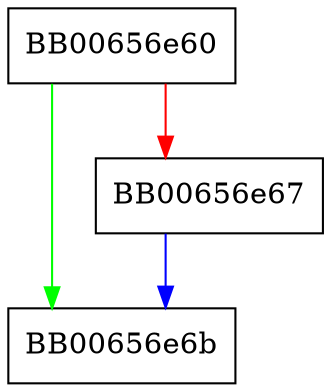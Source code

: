 digraph UI_method_get_opener {
  node [shape="box"];
  graph [splines=ortho];
  BB00656e60 -> BB00656e6b [color="green"];
  BB00656e60 -> BB00656e67 [color="red"];
  BB00656e67 -> BB00656e6b [color="blue"];
}